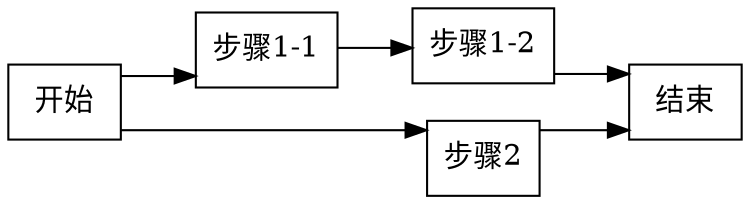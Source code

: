digraph {
    s[shape=box,label="开始"];
    a1[shape=box,label="步骤1-1"];
    a2[shape=box,label="步骤1-2"];
    b[shape=box,label="步骤2"];
    e[shape=box,label="结束"];
    s->a1->a2->e;
    s->b->e;
    rankdir="LR";#设置布局方向为从左到右
    splines="ortho";#设置连线类型为正交折线
}